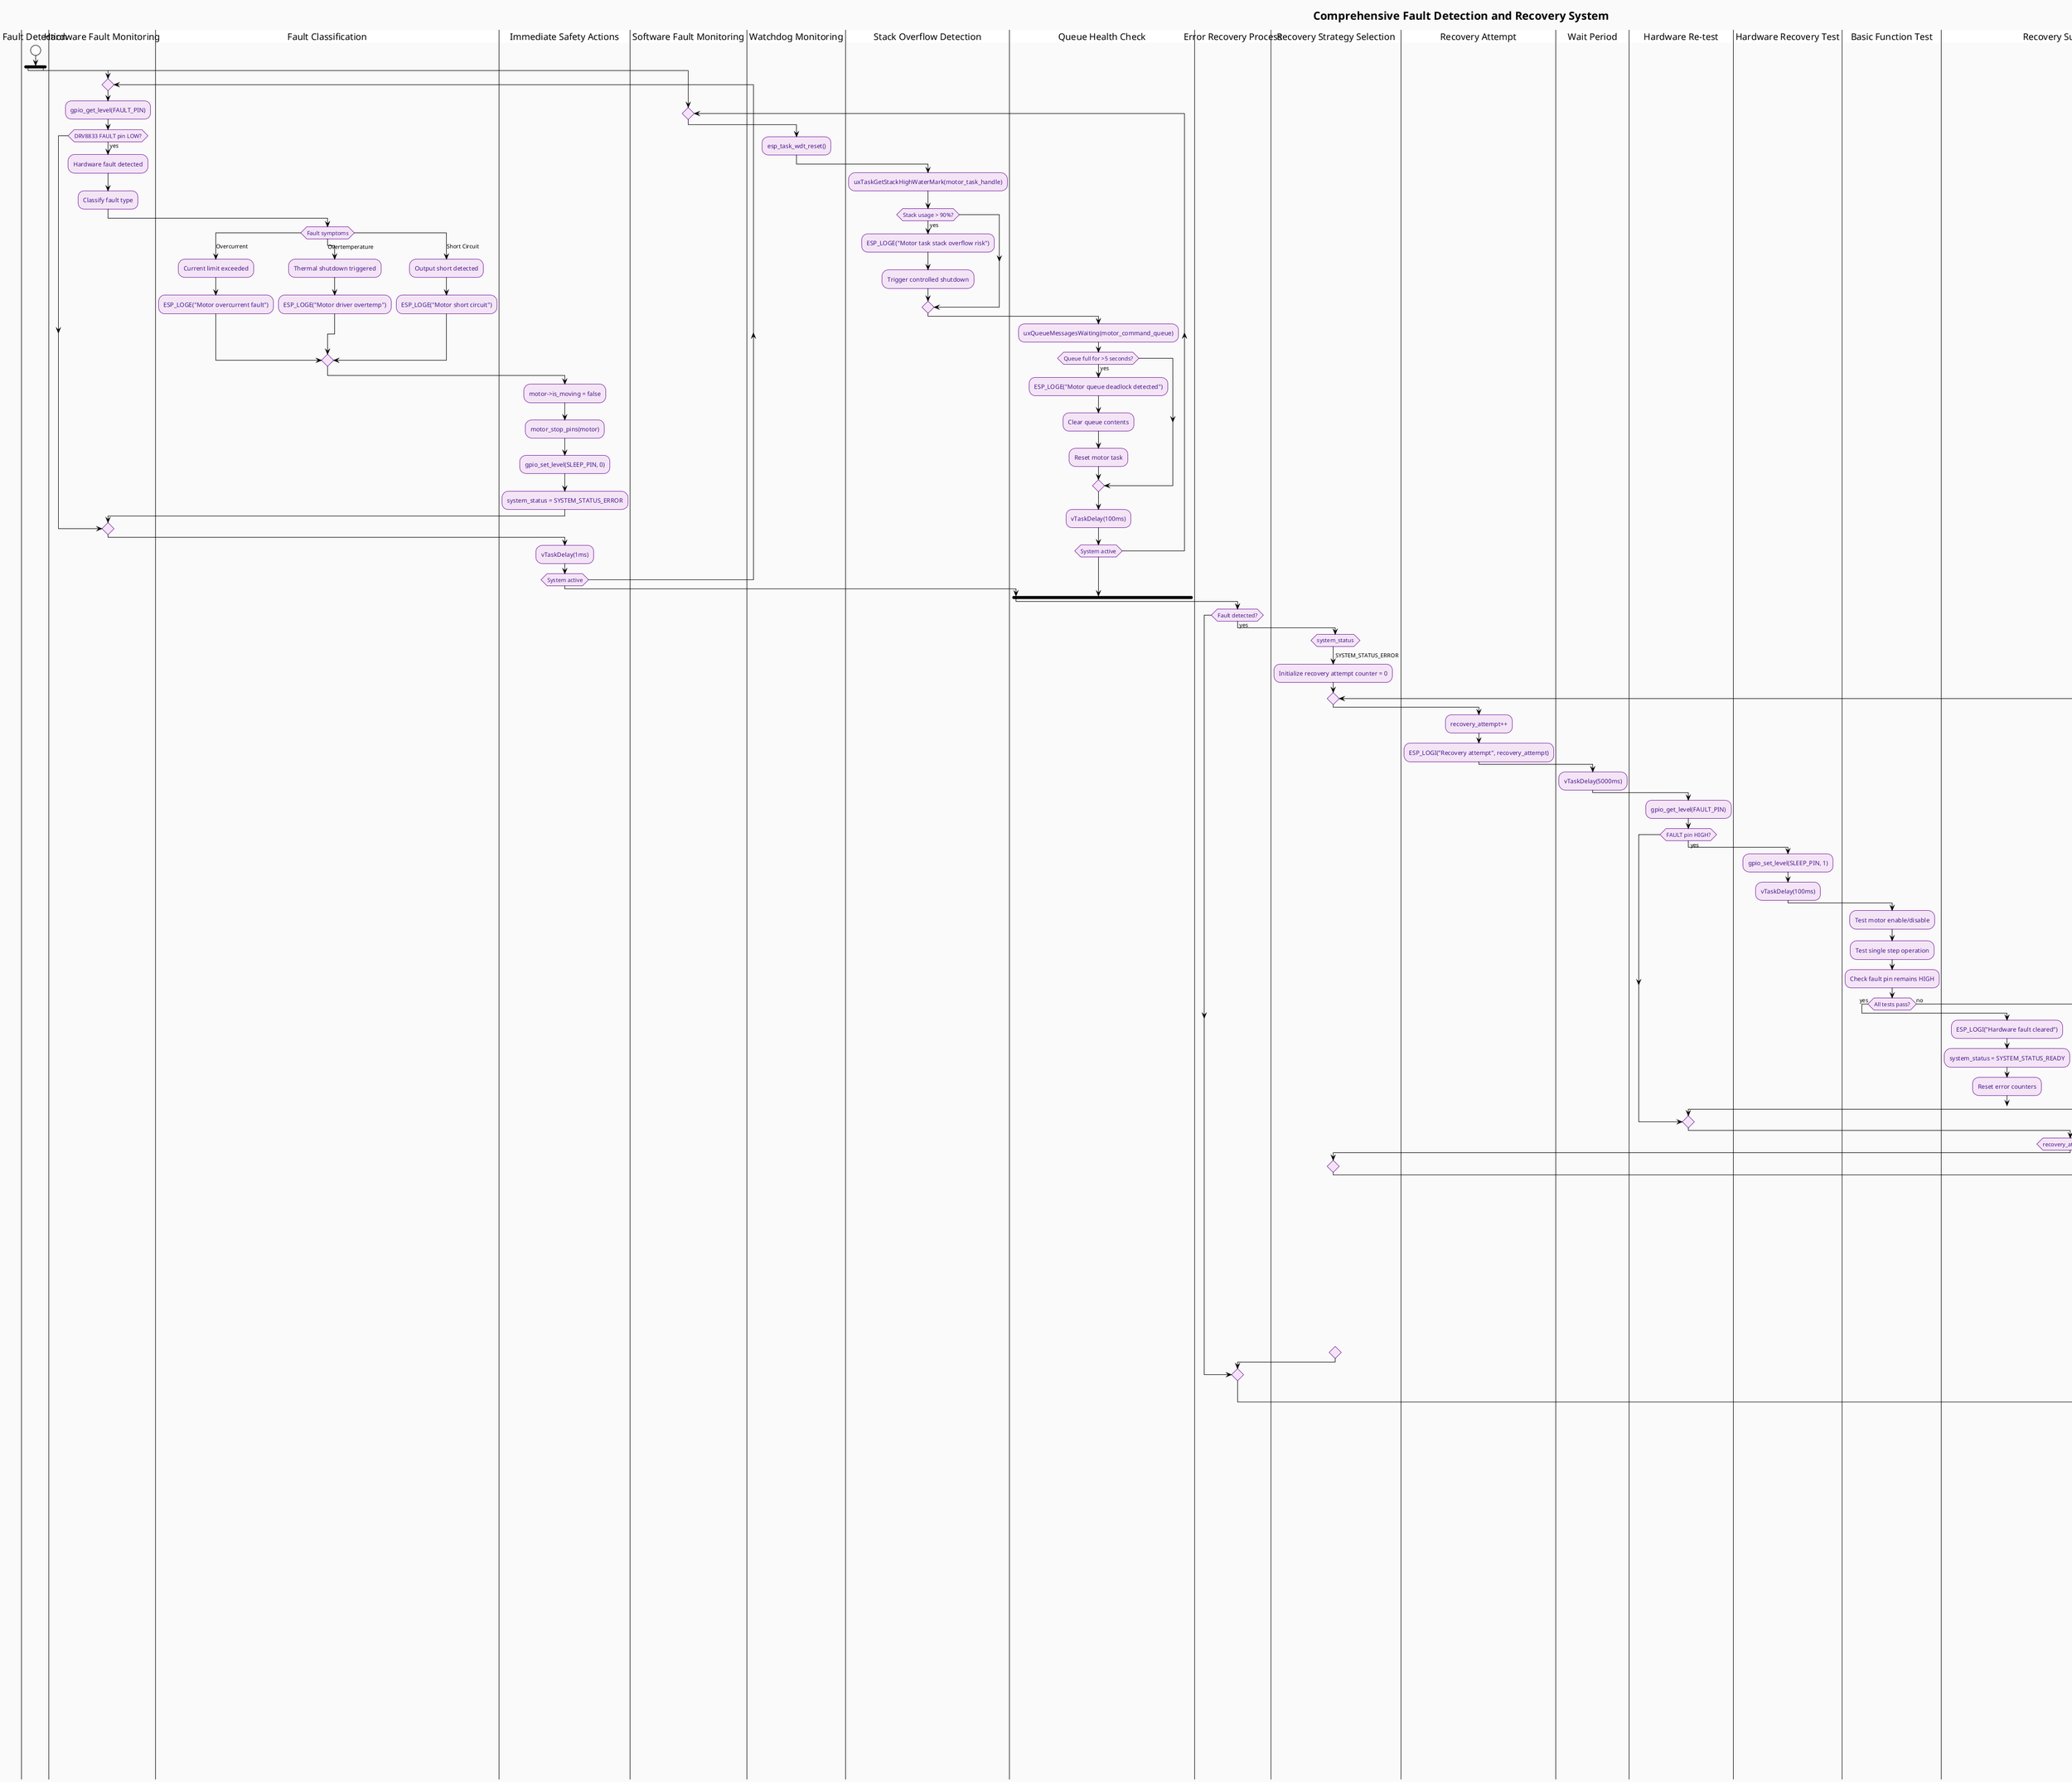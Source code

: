 @startuml Fault_Detection_Recovery_System
!theme plain

' Inline styling to avoid include issues
skinparam backgroundColor #FAFAFA
skinparam activity {
  backgroundColor #F3E5F5
  borderColor #7B1FA2
  fontColor #4A148C
}

title Comprehensive Fault Detection and Recovery System

|Fault Detection|
start

fork
    |Hardware Fault Monitoring|
    repeat
        :gpio_get_level(FAULT_PIN);
        if (DRV8833 FAULT pin LOW?) then (yes)
            :Hardware fault detected;
            :Classify fault type;
            
            |Fault Classification|
            switch (Fault symptoms)
            case (Overcurrent)
                :Current limit exceeded;
                :ESP_LOGE("Motor overcurrent fault");
                
            case (Overtemperature)
                :Thermal shutdown triggered;
                :ESP_LOGE("Motor driver overtemp");
                
            case (Short Circuit)
                :Output short detected;
                :ESP_LOGE("Motor short circuit");
                
            endswitch
            
            |Immediate Safety Actions|
            :motor->is_moving = false;
            :motor_stop_pins(motor);
            :gpio_set_level(SLEEP_PIN, 0);
            :system_status = SYSTEM_STATUS_ERROR;
            
        endif
        :vTaskDelay(1ms);
    repeat while (System active)
    
fork again
    |Software Fault Monitoring|
    repeat
        |Watchdog Monitoring|
        :esp_task_wdt_reset();
        
        |Stack Overflow Detection|
        :uxTaskGetStackHighWaterMark(motor_task_handle);
        if (Stack usage > 90%?) then (yes)
            :ESP_LOGE("Motor task stack overflow risk");
            :Trigger controlled shutdown;
        endif
        
        |Queue Health Check|
        :uxQueueMessagesWaiting(motor_command_queue);
        if (Queue full for >5 seconds?) then (yes)
            :ESP_LOGE("Motor queue deadlock detected");
            :Clear queue contents;
            :Reset motor task;
        endif
        
        :vTaskDelay(100ms);
    repeat while (System active)
    
end fork

|Error Recovery Process|
if (Fault detected?) then (yes)
    |Recovery Strategy Selection|
    switch (system_status)
    case (SYSTEM_STATUS_ERROR)
        :Initialize recovery attempt counter = 0;
        
        repeat
            |Recovery Attempt|
            :recovery_attempt++;
            :ESP_LOGI("Recovery attempt", recovery_attempt);
            
            |Wait Period|
            :vTaskDelay(5000ms);
            
            |Hardware Re-test|
            :gpio_get_level(FAULT_PIN);
            if (FAULT pin HIGH?) then (yes)
                |Hardware Recovery Test|
                :gpio_set_level(SLEEP_PIN, 1);
                :vTaskDelay(100ms);
                
                |Basic Function Test|
                :Test motor enable/disable;
                :Test single step operation;
                :Check fault pin remains HIGH;
                
                if (All tests pass?) then (yes)
                    |Recovery Successful|
                    :ESP_LOGI("Hardware fault cleared");
                    :system_status = SYSTEM_STATUS_READY;
                    :Reset error counters;
                    break
                else (no)
                    :ESP_LOGW("Hardware test failed");
                    :gpio_set_level(SLEEP_PIN, 0);
                endif
            endif
            
        repeat while (recovery_attempt < 3)
        
        |Recovery Failed|
        if (All recovery attempts failed?) then (yes)
            :ESP_LOGE("Unable to recover from hardware fault");
            :Enter safe mode - limited functionality;
            :system_status = SYSTEM_STATUS_ERROR;
            :Disable motor operations permanently;
        endif
        
    endswitch
endif

|Safe Mode Operations|
if (In safe mode?) then (yes)
    |Limited Functionality|
    :BLE communication active;
    :LED control functional;
    :Status reporting available;
    :Motor operations disabled;
    
    |Diagnostic Mode|
    repeat
        :Report system status;
        :Log diagnostic information;
        :Monitor for user reset command;
        :vTaskDelay(1000ms);
    repeat while (In safe mode)
endif

note right : Recovery Parameters:\n• Max recovery attempts: 3\n• Recovery delay: 5 seconds\n• Hardware test timeout: 100ms\n• Safe mode: BLE + LED only

stop

@enduml 